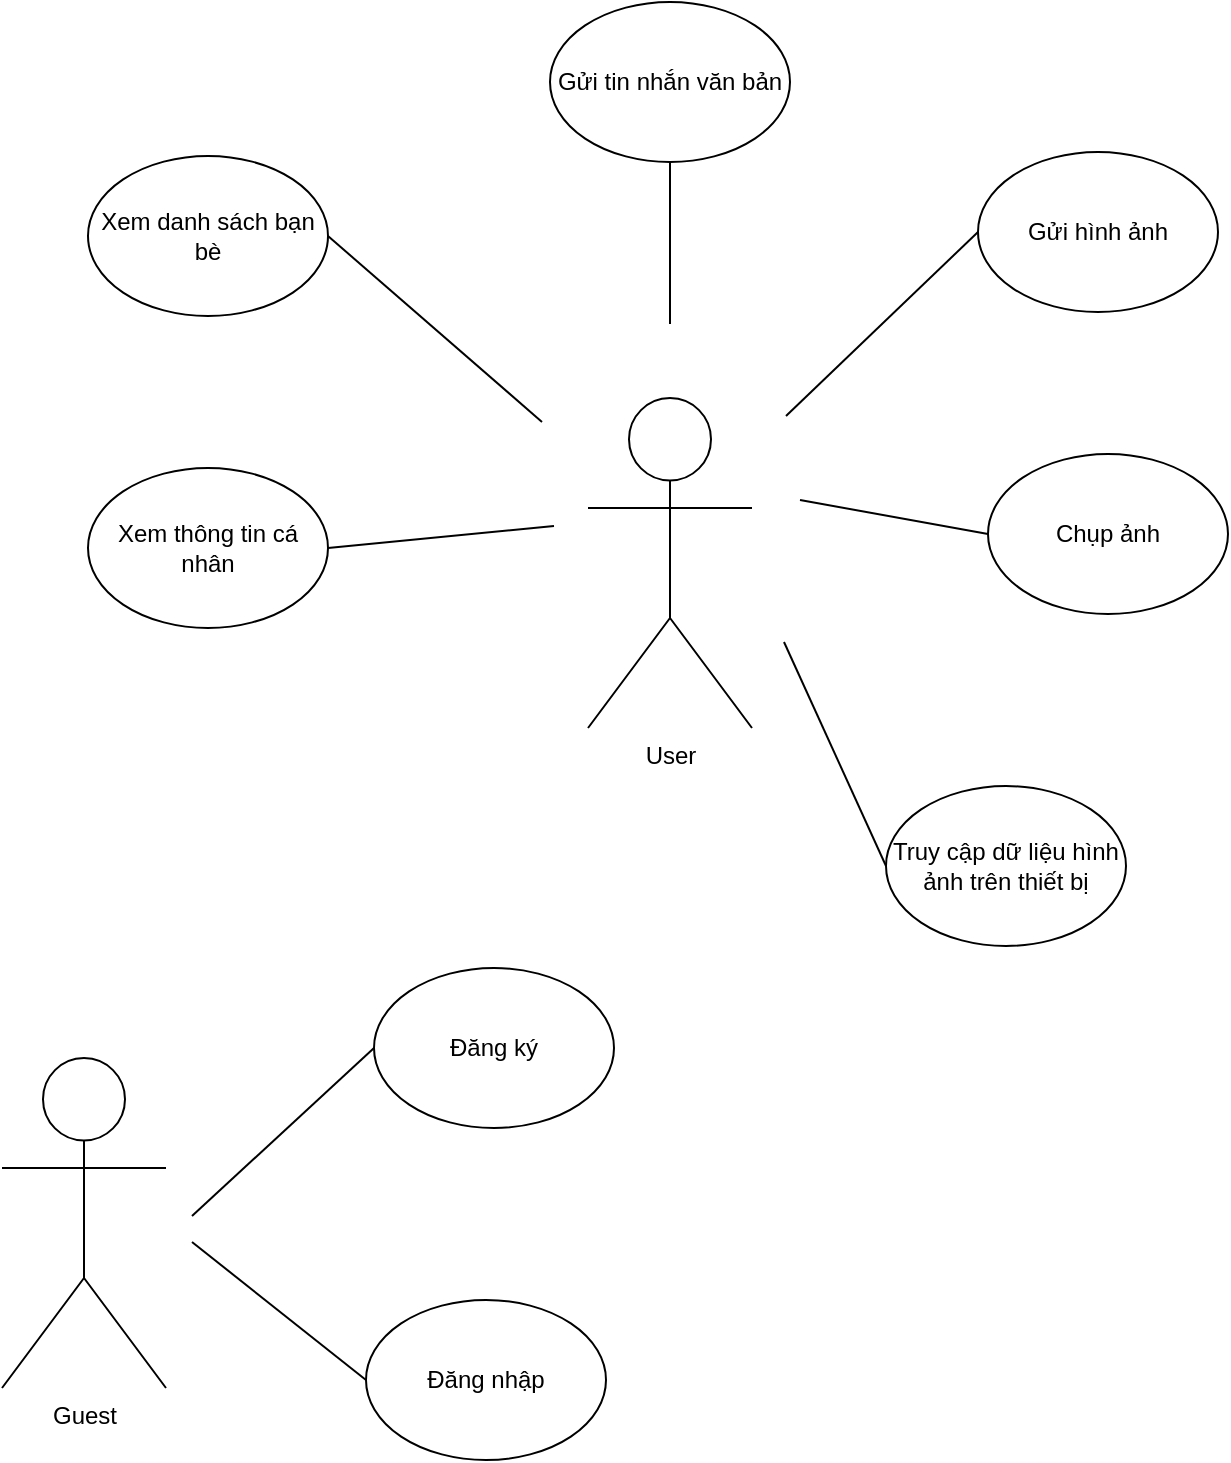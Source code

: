 <mxfile version="18.0.1" type="device"><diagram id="gTTYOGnRokyaeFryAsKB" name="Page-1"><mxGraphModel dx="1102" dy="857" grid="0" gridSize="10" guides="1" tooltips="1" connect="1" arrows="1" fold="1" page="1" pageScale="1" pageWidth="850" pageHeight="1100" math="0" shadow="0"><root><mxCell id="0"/><mxCell id="1" parent="0"/><mxCell id="RfUsLKr56HmgIZctXW2q-1" value="User" style="shape=umlActor;verticalLabelPosition=bottom;verticalAlign=top;html=1;outlineConnect=0;" vertex="1" parent="1"><mxGeometry x="376" y="276" width="82" height="165" as="geometry"/></mxCell><mxCell id="RfUsLKr56HmgIZctXW2q-4" value="Gửi tin nhắn văn bản" style="ellipse;whiteSpace=wrap;html=1;" vertex="1" parent="1"><mxGeometry x="357" y="78" width="120" height="80" as="geometry"/></mxCell><mxCell id="RfUsLKr56HmgIZctXW2q-5" value="Gửi hình ảnh" style="ellipse;whiteSpace=wrap;html=1;" vertex="1" parent="1"><mxGeometry x="571" y="153" width="120" height="80" as="geometry"/></mxCell><mxCell id="RfUsLKr56HmgIZctXW2q-6" value="Xem danh sách bạn bè" style="ellipse;whiteSpace=wrap;html=1;" vertex="1" parent="1"><mxGeometry x="126" y="155" width="120" height="80" as="geometry"/></mxCell><mxCell id="RfUsLKr56HmgIZctXW2q-7" value="Xem thông tin cá nhân" style="ellipse;whiteSpace=wrap;html=1;" vertex="1" parent="1"><mxGeometry x="126" y="311" width="120" height="80" as="geometry"/></mxCell><mxCell id="RfUsLKr56HmgIZctXW2q-8" value="Chụp ảnh" style="ellipse;whiteSpace=wrap;html=1;" vertex="1" parent="1"><mxGeometry x="576" y="304" width="120" height="80" as="geometry"/></mxCell><mxCell id="RfUsLKr56HmgIZctXW2q-9" value="Truy cập dữ liệu hình ảnh trên thiết bị" style="ellipse;whiteSpace=wrap;html=1;" vertex="1" parent="1"><mxGeometry x="525" y="470" width="120" height="80" as="geometry"/></mxCell><mxCell id="RfUsLKr56HmgIZctXW2q-10" value="Đăng ký" style="ellipse;whiteSpace=wrap;html=1;" vertex="1" parent="1"><mxGeometry x="269" y="561" width="120" height="80" as="geometry"/></mxCell><mxCell id="RfUsLKr56HmgIZctXW2q-11" value="Đăng nhập" style="ellipse;whiteSpace=wrap;html=1;" vertex="1" parent="1"><mxGeometry x="265" y="727" width="120" height="80" as="geometry"/></mxCell><mxCell id="RfUsLKr56HmgIZctXW2q-12" value="Guest" style="shape=umlActor;verticalLabelPosition=bottom;verticalAlign=top;html=1;outlineConnect=0;" vertex="1" parent="1"><mxGeometry x="83" y="606" width="82" height="165" as="geometry"/></mxCell><mxCell id="RfUsLKr56HmgIZctXW2q-14" value="" style="endArrow=none;html=1;rounded=0;exitX=0;exitY=0.5;exitDx=0;exitDy=0;" edge="1" parent="1" source="RfUsLKr56HmgIZctXW2q-10"><mxGeometry width="50" height="50" relative="1" as="geometry"><mxPoint x="427" y="473" as="sourcePoint"/><mxPoint x="178" y="685" as="targetPoint"/></mxGeometry></mxCell><mxCell id="RfUsLKr56HmgIZctXW2q-15" value="" style="endArrow=none;html=1;rounded=0;exitX=0;exitY=0.5;exitDx=0;exitDy=0;" edge="1" parent="1" source="RfUsLKr56HmgIZctXW2q-11"><mxGeometry width="50" height="50" relative="1" as="geometry"><mxPoint x="279" y="611" as="sourcePoint"/><mxPoint x="178" y="698" as="targetPoint"/></mxGeometry></mxCell><mxCell id="RfUsLKr56HmgIZctXW2q-16" value="" style="endArrow=none;html=1;rounded=0;exitX=0.5;exitY=1;exitDx=0;exitDy=0;" edge="1" parent="1" source="RfUsLKr56HmgIZctXW2q-4"><mxGeometry width="50" height="50" relative="1" as="geometry"><mxPoint x="393" y="225" as="sourcePoint"/><mxPoint x="417" y="239" as="targetPoint"/></mxGeometry></mxCell><mxCell id="RfUsLKr56HmgIZctXW2q-17" value="" style="endArrow=none;html=1;rounded=0;exitX=1;exitY=0.5;exitDx=0;exitDy=0;" edge="1" parent="1" source="RfUsLKr56HmgIZctXW2q-6"><mxGeometry width="50" height="50" relative="1" as="geometry"><mxPoint x="313" y="227" as="sourcePoint"/><mxPoint x="353" y="288" as="targetPoint"/></mxGeometry></mxCell><mxCell id="RfUsLKr56HmgIZctXW2q-18" value="" style="endArrow=none;html=1;rounded=0;exitX=1;exitY=0.5;exitDx=0;exitDy=0;" edge="1" parent="1" source="RfUsLKr56HmgIZctXW2q-7"><mxGeometry width="50" height="50" relative="1" as="geometry"><mxPoint x="437" y="178" as="sourcePoint"/><mxPoint x="359" y="340" as="targetPoint"/></mxGeometry></mxCell><mxCell id="RfUsLKr56HmgIZctXW2q-19" value="" style="endArrow=none;html=1;rounded=0;exitX=0;exitY=0.5;exitDx=0;exitDy=0;" edge="1" parent="1" source="RfUsLKr56HmgIZctXW2q-5"><mxGeometry width="50" height="50" relative="1" as="geometry"><mxPoint x="447" y="188" as="sourcePoint"/><mxPoint x="475" y="285" as="targetPoint"/></mxGeometry></mxCell><mxCell id="RfUsLKr56HmgIZctXW2q-20" value="" style="endArrow=none;html=1;rounded=0;exitX=0;exitY=0.5;exitDx=0;exitDy=0;" edge="1" parent="1" source="RfUsLKr56HmgIZctXW2q-8"><mxGeometry width="50" height="50" relative="1" as="geometry"><mxPoint x="457" y="198" as="sourcePoint"/><mxPoint x="482" y="327" as="targetPoint"/></mxGeometry></mxCell><mxCell id="RfUsLKr56HmgIZctXW2q-21" value="" style="endArrow=none;html=1;rounded=0;exitX=0;exitY=0.5;exitDx=0;exitDy=0;" edge="1" parent="1" source="RfUsLKr56HmgIZctXW2q-9"><mxGeometry width="50" height="50" relative="1" as="geometry"><mxPoint x="467" y="208" as="sourcePoint"/><mxPoint x="474" y="398" as="targetPoint"/></mxGeometry></mxCell></root></mxGraphModel></diagram></mxfile>